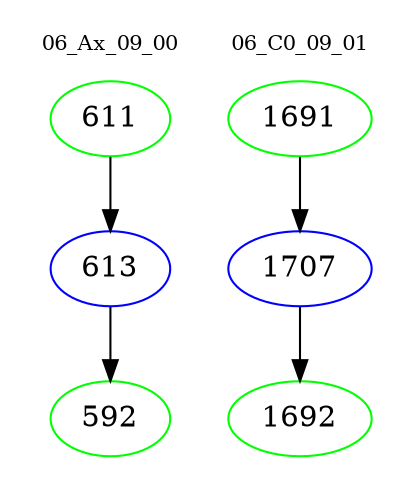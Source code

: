 digraph{
subgraph cluster_0 {
color = white
label = "06_Ax_09_00";
fontsize=10;
T0_611 [label="611", color="green"]
T0_611 -> T0_613 [color="black"]
T0_613 [label="613", color="blue"]
T0_613 -> T0_592 [color="black"]
T0_592 [label="592", color="green"]
}
subgraph cluster_1 {
color = white
label = "06_C0_09_01";
fontsize=10;
T1_1691 [label="1691", color="green"]
T1_1691 -> T1_1707 [color="black"]
T1_1707 [label="1707", color="blue"]
T1_1707 -> T1_1692 [color="black"]
T1_1692 [label="1692", color="green"]
}
}
